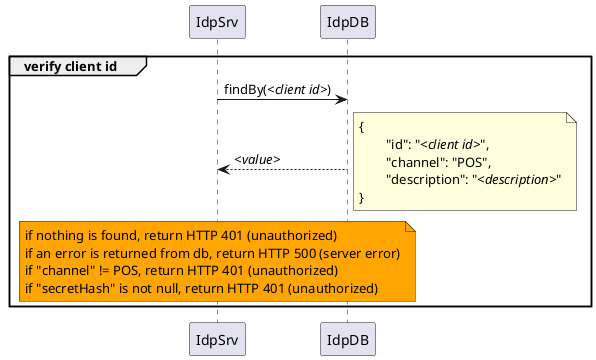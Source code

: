 @startuml
group verify client id
	IdpSrv -> IdpDB : findBy(//<client id>//)

		IdpDB --> IdpSrv : //<value>//
		note right
			{
				"id": "//<client id>//",
				"channel": "POS",
				"description": "//<description>//"
			}
		end note

	note over IdpSrv #Orange
		if nothing is found, return HTTP 401 (unauthorized)
		if an error is returned from db, return HTTP 500 (server error)
		if "channel" != POS, return HTTP 401 (unauthorized)
		if "secretHash" is not null, return HTTP 401 (unauthorized)
	end note
end
@enduml